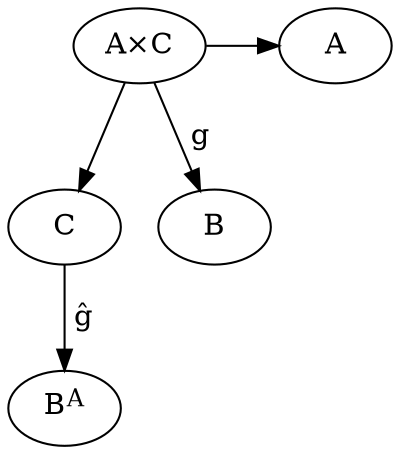 digraph {
  AxC -> A;
  AxC -> C;
  AxC -> B [label=" g "];
  C -> BA [label=" g&#770; "];
  AxC[label="A&times;C"];
  BA [label=<B<sup>A</sup>>];
  {rank=same; AxC; A };
  {rank=same; C; B };
}
